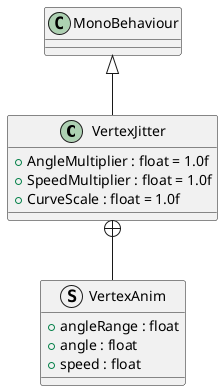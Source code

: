 @startuml
class VertexJitter {
    + AngleMultiplier : float = 1.0f
    + SpeedMultiplier : float = 1.0f
    + CurveScale : float = 1.0f
}
struct VertexAnim {
    + angleRange : float
    + angle : float
    + speed : float
}
MonoBehaviour <|-- VertexJitter
VertexJitter +-- VertexAnim
@enduml
